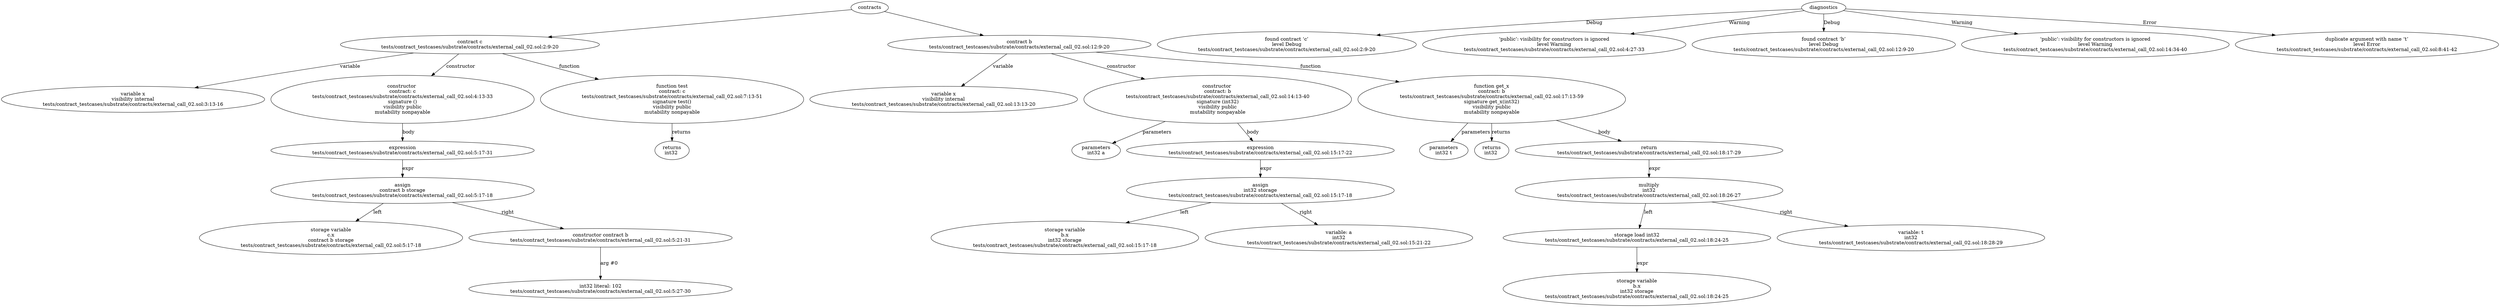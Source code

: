 strict digraph "tests/contract_testcases/substrate/contracts/external_call_02.sol" {
	contract [label="contract c\ntests/contract_testcases/substrate/contracts/external_call_02.sol:2:9-20"]
	var [label="variable x\nvisibility internal\ntests/contract_testcases/substrate/contracts/external_call_02.sol:3:13-16"]
	node_3 [label="constructor \ncontract: c\ntests/contract_testcases/substrate/contracts/external_call_02.sol:4:13-33\nsignature ()\nvisibility public\nmutability nonpayable"]
	expr [label="expression\ntests/contract_testcases/substrate/contracts/external_call_02.sol:5:17-31"]
	assign [label="assign\ncontract b storage\ntests/contract_testcases/substrate/contracts/external_call_02.sol:5:17-18"]
	storage_var [label="storage variable\nc.x\ncontract b storage\ntests/contract_testcases/substrate/contracts/external_call_02.sol:5:17-18"]
	constructor [label="constructor contract b\ntests/contract_testcases/substrate/contracts/external_call_02.sol:5:21-31"]
	number_literal [label="int32 literal: 102\ntests/contract_testcases/substrate/contracts/external_call_02.sol:5:27-30"]
	test [label="function test\ncontract: c\ntests/contract_testcases/substrate/contracts/external_call_02.sol:7:13-51\nsignature test()\nvisibility public\nmutability nonpayable"]
	returns [label="returns\nint32 "]
	contract_11 [label="contract b\ntests/contract_testcases/substrate/contracts/external_call_02.sol:12:9-20"]
	var_12 [label="variable x\nvisibility internal\ntests/contract_testcases/substrate/contracts/external_call_02.sol:13:13-20"]
	node_13 [label="constructor \ncontract: b\ntests/contract_testcases/substrate/contracts/external_call_02.sol:14:13-40\nsignature (int32)\nvisibility public\nmutability nonpayable"]
	parameters [label="parameters\nint32 a"]
	expr_15 [label="expression\ntests/contract_testcases/substrate/contracts/external_call_02.sol:15:17-22"]
	assign_16 [label="assign\nint32 storage\ntests/contract_testcases/substrate/contracts/external_call_02.sol:15:17-18"]
	storage_var_17 [label="storage variable\nb.x\nint32 storage\ntests/contract_testcases/substrate/contracts/external_call_02.sol:15:17-18"]
	variable [label="variable: a\nint32\ntests/contract_testcases/substrate/contracts/external_call_02.sol:15:21-22"]
	get_x [label="function get_x\ncontract: b\ntests/contract_testcases/substrate/contracts/external_call_02.sol:17:13-59\nsignature get_x(int32)\nvisibility public\nmutability nonpayable"]
	parameters_20 [label="parameters\nint32 t"]
	returns_21 [label="returns\nint32 "]
	return [label="return\ntests/contract_testcases/substrate/contracts/external_call_02.sol:18:17-29"]
	multiply [label="multiply\nint32\ntests/contract_testcases/substrate/contracts/external_call_02.sol:18:26-27"]
	storage_load [label="storage load int32\ntests/contract_testcases/substrate/contracts/external_call_02.sol:18:24-25"]
	storage_var_25 [label="storage variable\nb.x\nint32 storage\ntests/contract_testcases/substrate/contracts/external_call_02.sol:18:24-25"]
	variable_26 [label="variable: t\nint32\ntests/contract_testcases/substrate/contracts/external_call_02.sol:18:28-29"]
	diagnostic [label="found contract ‘c’\nlevel Debug\ntests/contract_testcases/substrate/contracts/external_call_02.sol:2:9-20"]
	diagnostic_29 [label="‘public’: visibility for constructors is ignored\nlevel Warning\ntests/contract_testcases/substrate/contracts/external_call_02.sol:4:27-33"]
	diagnostic_30 [label="found contract ‘b’\nlevel Debug\ntests/contract_testcases/substrate/contracts/external_call_02.sol:12:9-20"]
	diagnostic_31 [label="‘public’: visibility for constructors is ignored\nlevel Warning\ntests/contract_testcases/substrate/contracts/external_call_02.sol:14:34-40"]
	diagnostic_32 [label="duplicate argument with name ‘t’\nlevel Error\ntests/contract_testcases/substrate/contracts/external_call_02.sol:8:41-42"]
	contracts -> contract
	contract -> var [label="variable"]
	contract -> node_3 [label="constructor"]
	node_3 -> expr [label="body"]
	expr -> assign [label="expr"]
	assign -> storage_var [label="left"]
	assign -> constructor [label="right"]
	constructor -> number_literal [label="arg #0"]
	contract -> test [label="function"]
	test -> returns [label="returns"]
	contracts -> contract_11
	contract_11 -> var_12 [label="variable"]
	contract_11 -> node_13 [label="constructor"]
	node_13 -> parameters [label="parameters"]
	node_13 -> expr_15 [label="body"]
	expr_15 -> assign_16 [label="expr"]
	assign_16 -> storage_var_17 [label="left"]
	assign_16 -> variable [label="right"]
	contract_11 -> get_x [label="function"]
	get_x -> parameters_20 [label="parameters"]
	get_x -> returns_21 [label="returns"]
	get_x -> return [label="body"]
	return -> multiply [label="expr"]
	multiply -> storage_load [label="left"]
	storage_load -> storage_var_25 [label="expr"]
	multiply -> variable_26 [label="right"]
	diagnostics -> diagnostic [label="Debug"]
	diagnostics -> diagnostic_29 [label="Warning"]
	diagnostics -> diagnostic_30 [label="Debug"]
	diagnostics -> diagnostic_31 [label="Warning"]
	diagnostics -> diagnostic_32 [label="Error"]
}
